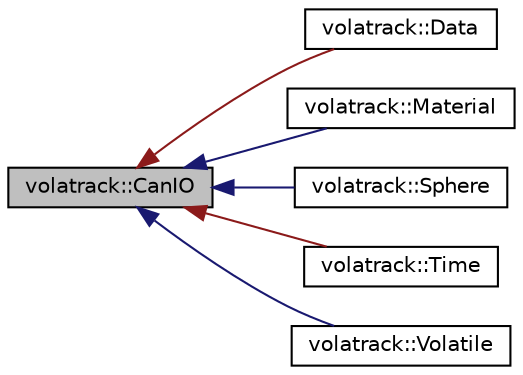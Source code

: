 digraph "volatrack::CanIO"
{
 // LATEX_PDF_SIZE
  edge [fontname="Helvetica",fontsize="10",labelfontname="Helvetica",labelfontsize="10"];
  node [fontname="Helvetica",fontsize="10",shape=record];
  rankdir="LR";
  Node1 [label="volatrack::CanIO",height=0.2,width=0.4,color="black", fillcolor="grey75", style="filled", fontcolor="black",tooltip=" "];
  Node1 -> Node2 [dir="back",color="firebrick4",fontsize="10",style="solid",fontname="Helvetica"];
  Node2 [label="volatrack::Data",height=0.2,width=0.4,color="black", fillcolor="white", style="filled",URL="$classvolatrack_1_1Data.html",tooltip="The Data class stores all data together."];
  Node1 -> Node3 [dir="back",color="midnightblue",fontsize="10",style="solid",fontname="Helvetica"];
  Node3 [label="volatrack::Material",height=0.2,width=0.4,color="black", fillcolor="white", style="filled",URL="$structvolatrack_1_1Material.html",tooltip="Material of a sphere - expected to be lunar regolith."];
  Node1 -> Node4 [dir="back",color="midnightblue",fontsize="10",style="solid",fontname="Helvetica"];
  Node4 [label="volatrack::Sphere",height=0.2,width=0.4,color="black", fillcolor="white", style="filled",URL="$structvolatrack_1_1Sphere.html",tooltip="a sphere approximates a soil particle on the moon"];
  Node1 -> Node5 [dir="back",color="firebrick4",fontsize="10",style="solid",fontname="Helvetica"];
  Node5 [label="volatrack::Time",height=0.2,width=0.4,color="black", fillcolor="white", style="filled",URL="$classvolatrack_1_1Time.html",tooltip="Time tracker - includes current time and may include additional info."];
  Node1 -> Node6 [dir="back",color="midnightblue",fontsize="10",style="solid",fontname="Helvetica"];
  Node6 [label="volatrack::Volatile",height=0.2,width=0.4,color="black", fillcolor="white", style="filled",URL="$structvolatrack_1_1Volatile.html",tooltip=" "];
}
